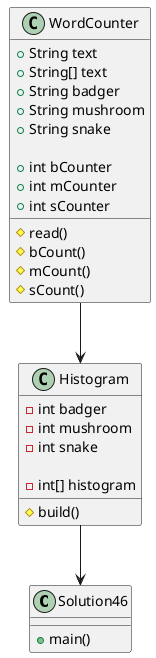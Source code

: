 @startuml
class Solution46{
    +main()
}

class WordCounter{
    +String text
    +String[] text
    +String badger
    +String mushroom
    +String snake

    +int bCounter
    +int mCounter
    +int sCounter

    #read()
    #bCount()
    #mCount()
    #sCount()
}

class Histogram{
    -int badger
    -int mushroom
    -int snake

    -int[] histogram


    #build()
}

WordCounter --> Histogram
Histogram --> Solution46
@enduml